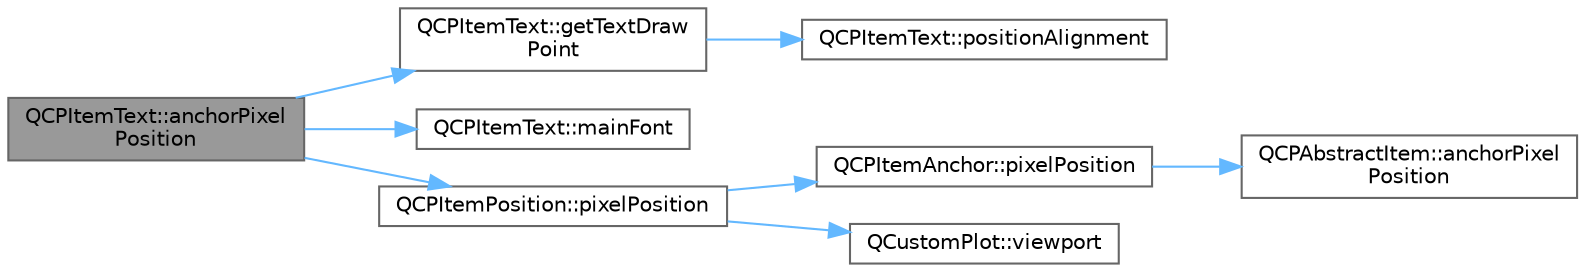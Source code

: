 digraph "QCPItemText::anchorPixelPosition"
{
 // LATEX_PDF_SIZE
  bgcolor="transparent";
  edge [fontname=Helvetica,fontsize=10,labelfontname=Helvetica,labelfontsize=10];
  node [fontname=Helvetica,fontsize=10,shape=box,height=0.2,width=0.4];
  rankdir="LR";
  Node1 [label="QCPItemText::anchorPixel\lPosition",height=0.2,width=0.4,color="gray40", fillcolor="grey60", style="filled", fontcolor="black",tooltip=" "];
  Node1 -> Node2 [color="steelblue1",style="solid"];
  Node2 [label="QCPItemText::getTextDraw\lPoint",height=0.2,width=0.4,color="grey40", fillcolor="white", style="filled",URL="$class_q_c_p_item_text.html#a4c76ad7e33c50aff0a60b8f38fe6060e",tooltip=" "];
  Node2 -> Node3 [color="steelblue1",style="solid"];
  Node3 [label="QCPItemText::positionAlignment",height=0.2,width=0.4,color="grey40", fillcolor="white", style="filled",URL="$class_q_c_p_item_text.html#a0d946dca3008d353afd04b4337739199",tooltip=" "];
  Node1 -> Node4 [color="steelblue1",style="solid"];
  Node4 [label="QCPItemText::mainFont",height=0.2,width=0.4,color="grey40", fillcolor="white", style="filled",URL="$class_q_c_p_item_text.html#af30ac2a0b84afa86a1dec22ab48dd07d",tooltip=" "];
  Node1 -> Node5 [color="steelblue1",style="solid"];
  Node5 [label="QCPItemPosition::pixelPosition",height=0.2,width=0.4,color="grey40", fillcolor="white", style="filled",URL="$class_q_c_p_item_position.html#a8be9a4787635433edecc75164beb748d",tooltip=" "];
  Node5 -> Node6 [color="steelblue1",style="solid"];
  Node6 [label="QCPItemAnchor::pixelPosition",height=0.2,width=0.4,color="grey40", fillcolor="white", style="filled",URL="$class_q_c_p_item_anchor.html#a06dcfb7220d26eee93eef56ae66582cb",tooltip=" "];
  Node6 -> Node7 [color="steelblue1",style="solid"];
  Node7 [label="QCPAbstractItem::anchorPixel\lPosition",height=0.2,width=0.4,color="grey40", fillcolor="white", style="filled",URL="$class_q_c_p_abstract_item.html#ada5bad4e1196c4fc0d0d12328e24b8f2",tooltip=" "];
  Node5 -> Node8 [color="steelblue1",style="solid"];
  Node8 [label="QCustomPlot::viewport",height=0.2,width=0.4,color="grey40", fillcolor="white", style="filled",URL="$class_q_custom_plot.html#a19842409b18f556b256d05e97fffc670",tooltip=" "];
}
